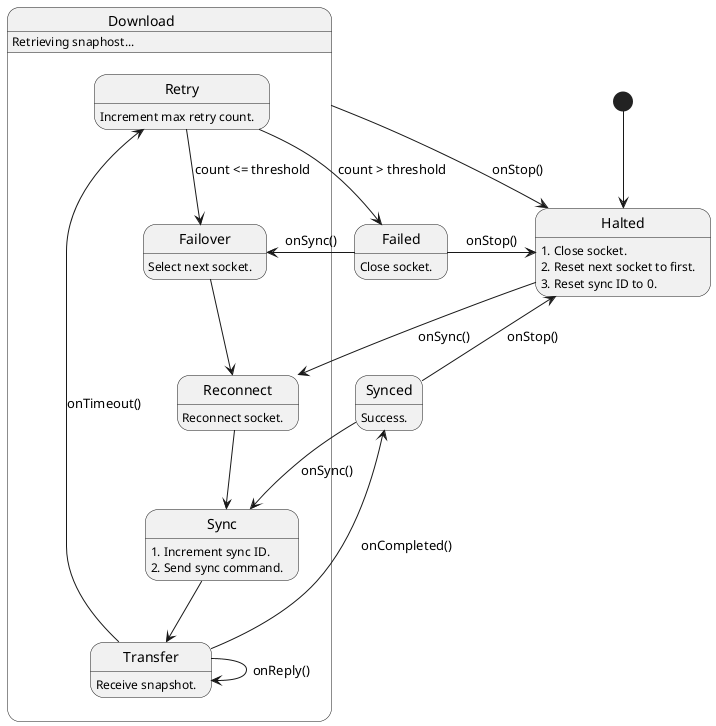 @startuml
[*] --> Halted

Halted: 1. Close socket.
Halted: 2. Reset next socket to first.
Halted: 3. Reset sync ID to 0.
Download: Retrieving snaphost...
Failed: Close socket.
Synced: Success.

Download --> Halted: onStop()
Failed -right-> Halted: onStop()
Synced -up-> Halted: onStop()

state Download {
  state Failover : Select next socket.
  state Reconnect : Reconnect socket.
  state Sync : 1. Increment sync ID.
  state Sync : 2. Send sync command.
  state Transfer : Receive snapshot.
  state Retry : Increment max retry count.

  Failover --> Reconnect
  Reconnect --> Sync
  Sync --> Transfer
  Transfer --> Transfer : onReply()
  Transfer -left-> Retry : onTimeout()
  Transfer --> Synced : onCompleted()

  Halted --> Reconnect: onSync()
  Failed --> Failover: onSync()
  Synced --> Sync: onSync()

  Retry --> Failover : count <= threshold
  Retry --> Failed : count > threshold
}
@enduml
